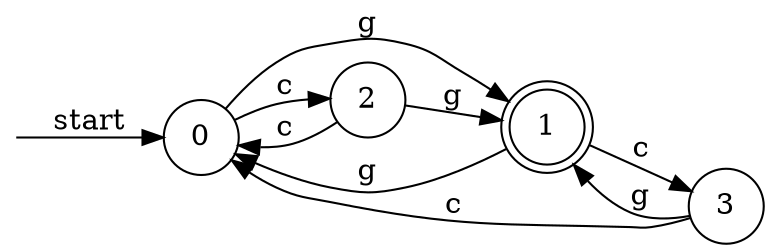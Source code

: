 digraph dfa {
    rankdir = LR;
    node [shape = circle];
    __start [style = invis, shape = point];
    __start -> "0" [ label = "start" ];
    node [shape = doublecircle]; "1"
    node [shape = circle];
    "0" -> "2" [ label = "c" ];
    "0" -> "1" [ label = "g" ];
    "1" -> "3" [ label = "c" ];
    "1" -> "0" [ label = "g" ];
    "2" -> "0" [ label = "c" ];
    "2" -> "1" [ label = "g" ];
    "3" -> "0" [ label = "c" ];
    "3" -> "1" [ label = "g" ];
}
